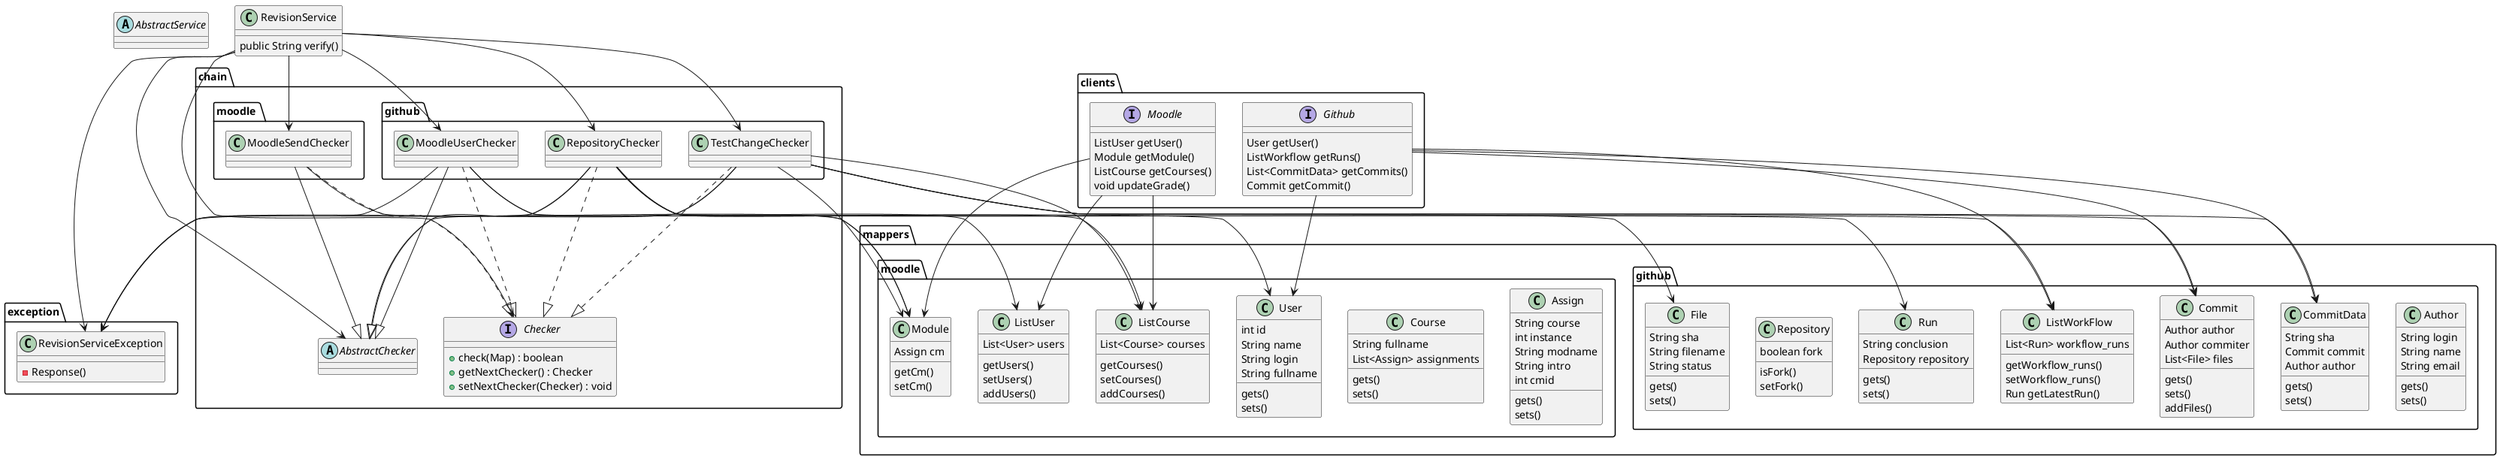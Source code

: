 @startuml

abstract        "AbstractService"

class           "RevisionService"




class RevisionService {
    public String verify()
}




package "clients" {
    
    Interface Github {
        User getUser()
        ListWorkflow getRuns()
        List<CommitData> getCommits()
        Commit getCommit()
    }

    Interface "Moodle" {
        ListUser getUser()
        Module getModule()
        ListCourse getCourses()
        void updateGrade()
    }

}

package "exception" {
    class RevisionServiceException {
        - Response()
        
    }
}


package "mappers" {
    package "github" {
        class Author {
            String login
            String name
            String email
            gets()
            sets()
        }
        class CommitData {
            String sha
            Commit commit
            Author author
            gets()
            sets()
        }
        class File {
            String sha
            String filename
            String status
            gets()
            sets()
        }
        class Commit {
            Author author
            Author commiter
            List<File> files
            gets()
            sets()
            addFiles()
        }
        class ListWorkFlow {
            List<Run> workflow_runs
            getWorkflow_runs()
            setWorkflow_runs()
            Run getLatestRun()
        }
        class Repository {
            boolean fork
            isFork()
            setFork()
        }
        class Run {
            String conclusion
            Repository repository
            gets()
            sets()
        }
    }

    package "moodle" {
        class "Assign" {
            String course
            int instance
            String modname
            String intro
            int cmid
            gets()
            sets()
        }
        class "Course" {
            String fullname
            List<Assign> assignments
            gets()
            sets()
        }
        class "ListCourse" {
                List<Course> courses
                getCourses()
                setCourses()
                addCourses()
        }
        class "ListUser" {
            List<User> users
                getUsers()
                setUsers()
                addUsers()
        }
        class "Module" {
            Assign cm
            getCm()
            setCm()
        }
        class           "User" {
            int id
            String name
            String login
            String fullname
            gets()
            sets()
        }
    }

}

package "chain" {
    package "github " {
       class MoodleUserChecker {
           
       }
       class RepositoryChecker {

       }
       class TestChangeChecker {

       }       
    }
    package "moodle " {
        class MoodleSendChecker {
            
        }
    }
    abstract AbstractChecker {

    }
    interface Checker {
        + check(Map) : boolean
        + getNextChecker() : Checker
        + setNextChecker(Checker) : void 
    }

    MoodleSendChecker --|> AbstractChecker
    MoodleSendChecker ..|> Checker
    MoodleSendChecker --> Module
    
    MoodleUserChecker --|> AbstractChecker
    MoodleUserChecker ..|> Checker
    MoodleUserChecker --> RevisionServiceException
    MoodleUserChecker --> ListUser
    MoodleUserChecker --> User

    RepositoryChecker --|> AbstractChecker
    RepositoryChecker ..|> Checker
    RepositoryChecker --> RevisionServiceException
    RepositoryChecker --> ListWorkFlow
    RepositoryChecker --> Run
    RepositoryChecker --> ListCourse
    RepositoryChecker --> Module

    
    TestChangeChecker --|> AbstractChecker
    TestChangeChecker ..|> Checker
    TestChangeChecker --> RevisionServiceException
    TestChangeChecker --> Commit
    TestChangeChecker --> CommitData
    TestChangeChecker --> File
    TestChangeChecker --> ListCourse
    TestChangeChecker --> Module


}
RevisionService --> MoodleUserChecker
RevisionService --> RepositoryChecker
RevisionService --> TestChangeChecker
RevisionService --> MoodleSendChecker
RevisionService --> RevisionServiceException
RevisionService --> Checker
RevisionService --> AbstractChecker


Github --> Commit
Github --> CommitData
Github --> ListWorkFlow
Github --> User

Moodle --> ListCourse
Moodle --> ListUser
Moodle --> Module

@enduml
